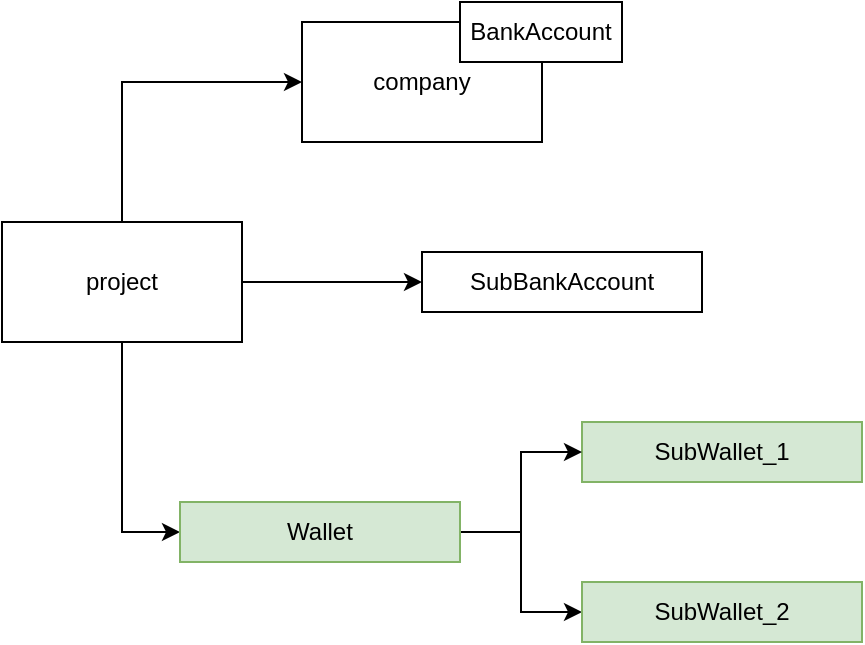 <mxfile version="14.2.7" type="github">
  <diagram id="DwcgkpBsZSUWMjSM1Ywg" name="Page-1">
    <mxGraphModel dx="1185" dy="635" grid="1" gridSize="10" guides="1" tooltips="1" connect="1" arrows="1" fold="1" page="1" pageScale="1" pageWidth="827" pageHeight="1169" math="0" shadow="0">
      <root>
        <mxCell id="0" />
        <mxCell id="1" parent="0" />
        <mxCell id="JCBZ60t_oc3F8IK1baCP-4" style="edgeStyle=orthogonalEdgeStyle;rounded=0;orthogonalLoop=1;jettySize=auto;html=1;exitX=0.5;exitY=0;exitDx=0;exitDy=0;entryX=0;entryY=0.5;entryDx=0;entryDy=0;" edge="1" parent="1" source="JCBZ60t_oc3F8IK1baCP-1" target="JCBZ60t_oc3F8IK1baCP-2">
          <mxGeometry relative="1" as="geometry" />
        </mxCell>
        <mxCell id="JCBZ60t_oc3F8IK1baCP-10" style="edgeStyle=orthogonalEdgeStyle;rounded=0;orthogonalLoop=1;jettySize=auto;html=1;exitX=1;exitY=0.5;exitDx=0;exitDy=0;entryX=0;entryY=0.5;entryDx=0;entryDy=0;" edge="1" parent="1" source="JCBZ60t_oc3F8IK1baCP-1" target="JCBZ60t_oc3F8IK1baCP-8">
          <mxGeometry relative="1" as="geometry" />
        </mxCell>
        <mxCell id="JCBZ60t_oc3F8IK1baCP-14" style="edgeStyle=orthogonalEdgeStyle;rounded=0;orthogonalLoop=1;jettySize=auto;html=1;exitX=0.5;exitY=1;exitDx=0;exitDy=0;entryX=0;entryY=0.5;entryDx=0;entryDy=0;" edge="1" parent="1" source="JCBZ60t_oc3F8IK1baCP-1" target="JCBZ60t_oc3F8IK1baCP-13">
          <mxGeometry relative="1" as="geometry" />
        </mxCell>
        <mxCell id="JCBZ60t_oc3F8IK1baCP-1" value="project" style="rounded=0;whiteSpace=wrap;html=1;" vertex="1" parent="1">
          <mxGeometry x="150" y="260" width="120" height="60" as="geometry" />
        </mxCell>
        <mxCell id="JCBZ60t_oc3F8IK1baCP-2" value="company" style="rounded=0;whiteSpace=wrap;html=1;" vertex="1" parent="1">
          <mxGeometry x="300" y="160" width="120" height="60" as="geometry" />
        </mxCell>
        <mxCell id="JCBZ60t_oc3F8IK1baCP-3" value="BankAccount" style="rounded=0;whiteSpace=wrap;html=1;" vertex="1" parent="1">
          <mxGeometry x="379" y="150" width="81" height="30" as="geometry" />
        </mxCell>
        <mxCell id="JCBZ60t_oc3F8IK1baCP-8" value="SubBankAccount" style="rounded=0;whiteSpace=wrap;html=1;" vertex="1" parent="1">
          <mxGeometry x="360" y="275" width="140" height="30" as="geometry" />
        </mxCell>
        <mxCell id="JCBZ60t_oc3F8IK1baCP-11" value="SubWallet_1" style="rounded=0;whiteSpace=wrap;html=1;fillColor=#d5e8d4;strokeColor=#82b366;" vertex="1" parent="1">
          <mxGeometry x="440" y="360" width="140" height="30" as="geometry" />
        </mxCell>
        <mxCell id="JCBZ60t_oc3F8IK1baCP-15" style="edgeStyle=orthogonalEdgeStyle;rounded=0;orthogonalLoop=1;jettySize=auto;html=1;exitX=1;exitY=0.5;exitDx=0;exitDy=0;entryX=0;entryY=0.5;entryDx=0;entryDy=0;" edge="1" parent="1" source="JCBZ60t_oc3F8IK1baCP-13" target="JCBZ60t_oc3F8IK1baCP-11">
          <mxGeometry relative="1" as="geometry" />
        </mxCell>
        <mxCell id="JCBZ60t_oc3F8IK1baCP-17" style="edgeStyle=orthogonalEdgeStyle;rounded=0;orthogonalLoop=1;jettySize=auto;html=1;exitX=1;exitY=0.5;exitDx=0;exitDy=0;entryX=0;entryY=0.5;entryDx=0;entryDy=0;" edge="1" parent="1" source="JCBZ60t_oc3F8IK1baCP-13" target="JCBZ60t_oc3F8IK1baCP-16">
          <mxGeometry relative="1" as="geometry" />
        </mxCell>
        <mxCell id="JCBZ60t_oc3F8IK1baCP-13" value="Wallet" style="rounded=0;whiteSpace=wrap;html=1;fillColor=#d5e8d4;strokeColor=#82b366;" vertex="1" parent="1">
          <mxGeometry x="239" y="400" width="140" height="30" as="geometry" />
        </mxCell>
        <mxCell id="JCBZ60t_oc3F8IK1baCP-16" value="SubWallet_2" style="rounded=0;whiteSpace=wrap;html=1;fillColor=#d5e8d4;strokeColor=#82b366;" vertex="1" parent="1">
          <mxGeometry x="440" y="440" width="140" height="30" as="geometry" />
        </mxCell>
      </root>
    </mxGraphModel>
  </diagram>
</mxfile>
